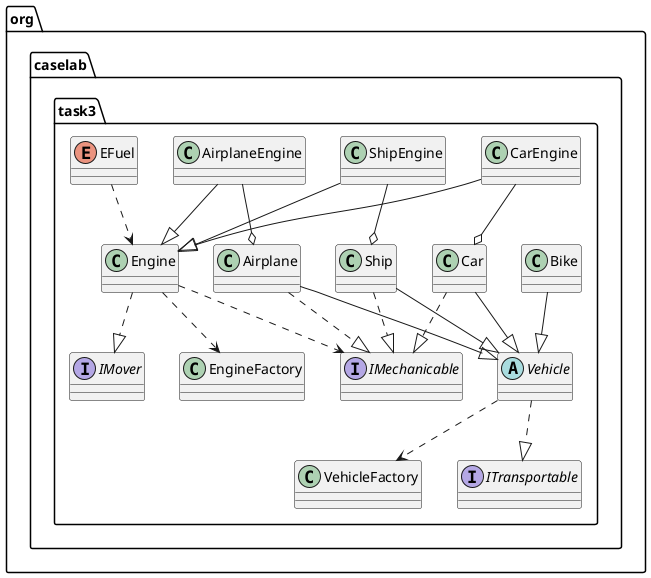 @startuml
abstract class org.caselab.task3.Vehicle
class org.caselab.task3.Airplane
class org.caselab.task3.AirplaneEngine
class org.caselab.task3.Bike
class org.caselab.task3.Car
class org.caselab.task3.CarEngine
class org.caselab.task3.Engine
class org.caselab.task3.EngineFactory
class org.caselab.task3.Ship
class org.caselab.task3.ShipEngine
class org.caselab.task3.VehicleFactory
enum org.caselab.task3.EFuel
interface org.caselab.task3.IMechanicable
interface org.caselab.task3.IMover
interface org.caselab.task3.ITransportable
org.caselab.task3.Vehicle ..|> org.caselab.task3.ITransportable
org.caselab.task3.Airplane --|> org.caselab.task3.Vehicle
org.caselab.task3.Airplane ..|> org.caselab.task3.IMechanicable
org.caselab.task3.AirplaneEngine --|> org.caselab.task3.Engine
org.caselab.task3.Bike --|> org.caselab.task3.Vehicle
org.caselab.task3.Car --|> org.caselab.task3.Vehicle
org.caselab.task3.Car ..|> org.caselab.task3.IMechanicable
org.caselab.task3.CarEngine --|> org.caselab.task3.Engine
org.caselab.task3.Ship --|> org.caselab.task3.Vehicle
org.caselab.task3.Ship ..|> org.caselab.task3.IMechanicable
org.caselab.task3.ShipEngine --|> org.caselab.task3.Engine
org.caselab.task3.Engine ..> org.caselab.task3.EngineFactory
org.caselab.task3.Engine ..> org.caselab.task3.IMechanicable
org.caselab.task3.Vehicle ..> org.caselab.task3.VehicleFactory
org.caselab.task3.EFuel ..> org.caselab.task3.Engine
org.caselab.task3.ShipEngine --o org.caselab.task3.Ship
org.caselab.task3.CarEngine --o org.caselab.task3.Car
org.caselab.task3.AirplaneEngine --o org.caselab.task3.Airplane
org.caselab.task3.Engine ..|> org.caselab.task3.IMover
@enduml
